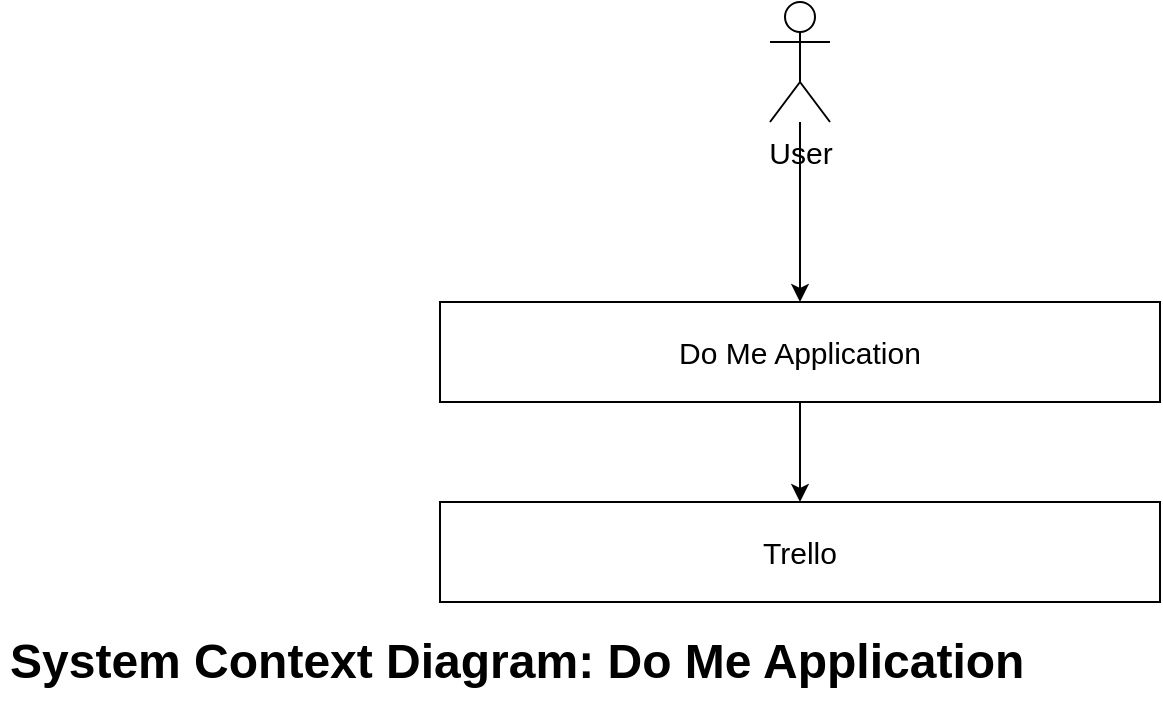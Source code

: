 <mxfile version="15.5.0" type="github">
  <diagram id="UARD5lfIkczkwRzNJLXB" name="Page-1">
    <mxGraphModel dx="864" dy="1756" grid="1" gridSize="10" guides="1" tooltips="1" connect="1" arrows="1" fold="1" page="1" pageScale="1" pageWidth="827" pageHeight="1169" math="0" shadow="0">
      <root>
        <mxCell id="0" />
        <mxCell id="1" parent="0" />
        <mxCell id="zSYbzivvnAXnJtvJsFFF-6" value="&lt;h1&gt;System Context Diagram: Do Me Application&lt;/h1&gt;" style="text;html=1;strokeColor=none;fillColor=none;spacing=5;spacingTop=-20;whiteSpace=wrap;overflow=hidden;rounded=0;dashed=1;" parent="1" vertex="1">
          <mxGeometry x="20" y="200" width="560" height="50" as="geometry" />
        </mxCell>
        <mxCell id="zSYbzivvnAXnJtvJsFFF-15" value="&lt;span&gt;&lt;font style=&quot;font-size: 15px&quot;&gt;Trello&lt;/font&gt;&lt;br&gt;&lt;/span&gt;" style="rounded=0;whiteSpace=wrap;html=1;" parent="1" vertex="1">
          <mxGeometry x="240" y="140" width="360" height="50" as="geometry" />
        </mxCell>
        <mxCell id="IunExKe6hsJeGXYzjpGR-2" value="" style="edgeStyle=orthogonalEdgeStyle;rounded=0;orthogonalLoop=1;jettySize=auto;html=1;fontSize=15;" edge="1" parent="1" source="Q_ctwqEmxqImakzwVcya-3" target="zSYbzivvnAXnJtvJsFFF-15">
          <mxGeometry relative="1" as="geometry" />
        </mxCell>
        <mxCell id="Q_ctwqEmxqImakzwVcya-3" value="&lt;font style=&quot;font-size: 15px&quot;&gt;Do Me Application&lt;/font&gt;" style="rounded=0;whiteSpace=wrap;html=1;" parent="1" vertex="1">
          <mxGeometry x="240" y="40" width="360" height="50" as="geometry" />
        </mxCell>
        <mxCell id="IunExKe6hsJeGXYzjpGR-1" value="" style="edgeStyle=orthogonalEdgeStyle;rounded=0;orthogonalLoop=1;jettySize=auto;html=1;fontSize=15;" edge="1" parent="1" source="Q_ctwqEmxqImakzwVcya-5" target="Q_ctwqEmxqImakzwVcya-3">
          <mxGeometry relative="1" as="geometry" />
        </mxCell>
        <mxCell id="Q_ctwqEmxqImakzwVcya-5" value="User" style="shape=umlActor;verticalLabelPosition=bottom;verticalAlign=top;html=1;outlineConnect=0;fontSize=15;" parent="1" vertex="1">
          <mxGeometry x="405" y="-110" width="30" height="60" as="geometry" />
        </mxCell>
      </root>
    </mxGraphModel>
  </diagram>
</mxfile>
